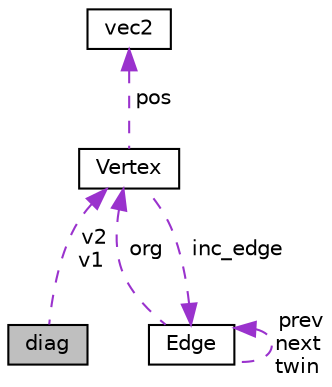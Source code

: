 digraph "diag"
{
 // LATEX_PDF_SIZE
  edge [fontname="Helvetica",fontsize="10",labelfontname="Helvetica",labelfontsize="10"];
  node [fontname="Helvetica",fontsize="10",shape=record];
  Node1 [label="diag",height=0.2,width=0.4,color="black", fillcolor="grey75", style="filled", fontcolor="black",tooltip="class to store the vertices of diagonals"];
  Node2 -> Node1 [dir="back",color="darkorchid3",fontsize="10",style="dashed",label=" v2\nv1" ,fontname="Helvetica"];
  Node2 [label="Vertex",height=0.2,width=0.4,color="black", fillcolor="white", style="filled",URL="$classVertex.html",tooltip="an object of theis class will be a vertex of the polygon containing coordinates and the incident edge"];
  Node3 -> Node2 [dir="back",color="darkorchid3",fontsize="10",style="dashed",label=" pos" ,fontname="Helvetica"];
  Node3 [label="vec2",height=0.2,width=0.4,color="black", fillcolor="white", style="filled",URL="$classvec2.html",tooltip="Vec2 stores the coordinates of a point as a pair."];
  Node4 -> Node2 [dir="back",color="darkorchid3",fontsize="10",style="dashed",label=" inc_edge" ,fontname="Helvetica"];
  Node4 [label="Edge",height=0.2,width=0.4,color="black", fillcolor="white", style="filled",URL="$classEdge.html",tooltip="Implements the Edge type with its origin vertex ,twin edge ,next edge and previous edge."];
  Node2 -> Node4 [dir="back",color="darkorchid3",fontsize="10",style="dashed",label=" org" ,fontname="Helvetica"];
  Node4 -> Node4 [dir="back",color="darkorchid3",fontsize="10",style="dashed",label=" prev\nnext\ntwin" ,fontname="Helvetica"];
}
